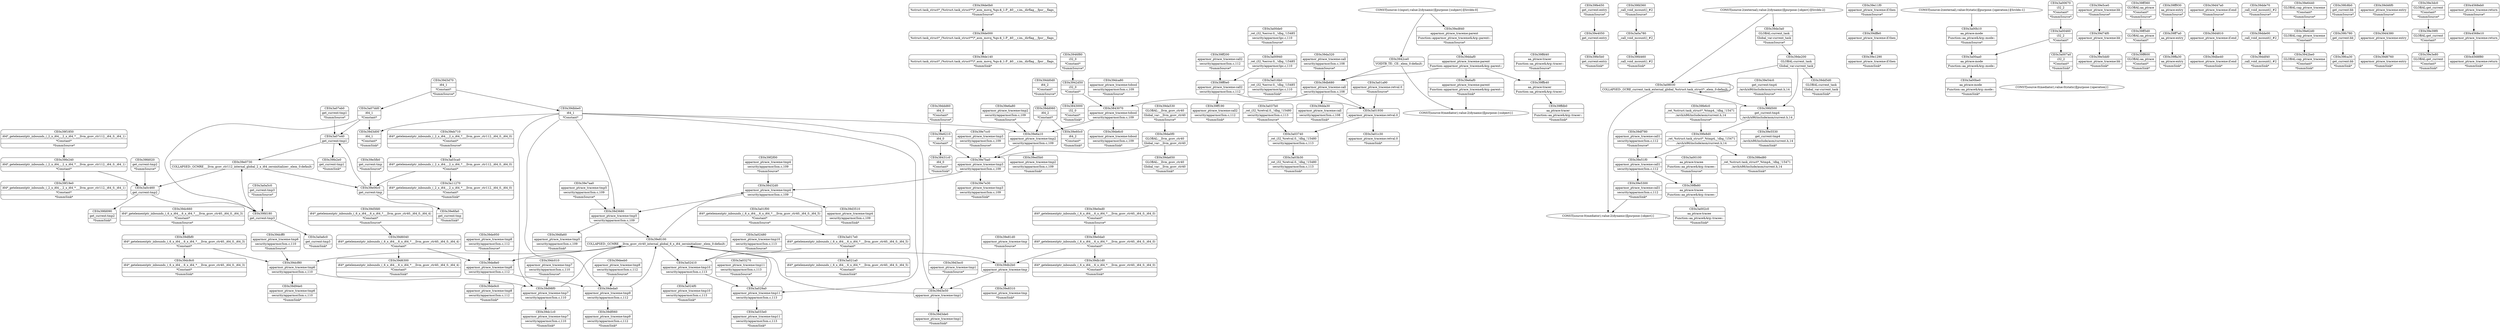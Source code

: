 digraph {
	CE0x39de0b0 [shape=record,shape=Mrecord,label="{CE0x39de0b0|%struct.task_struct*_(%struct.task_struct**)*_asm_movq_%gs:$_1:P_,$0_,_r,im,_dirflag_,_fpsr_,_flags_|*SummSource*}"]
	CE0x39ffdb0 [shape=record,shape=Mrecord,label="{CE0x39ffdb0|aa_ptrace:tracer|Function::aa_ptrace&Arg::tracer::|*SummSink*}"]
	CE0x3946f80 [shape=record,shape=Mrecord,label="{CE0x3946f80|i32_0|*Constant*|*SummSource*}"]
	CE0x39d3680 [shape=record,shape=Mrecord,label="{CE0x39d3680|apparmor_ptrace_traceme:tmp5|security/apparmor/lsm.c,109}"]
	CE0x39fd090 [shape=record,shape=Mrecord,label="{CE0x39fd090|get_current:tmp2|*SummSink*}"]
	CE0x39fe450 [shape=record,shape=Mrecord,label="{CE0x39fe450|get_current:entry|*SummSource*}"]
	CE0x39fd460 [shape=record,shape=Mrecord,label="{CE0x39fd460|_call_void_mcount()_#2|*SummSink*}"]
	CE0x39d94e0 [shape=record,shape=Mrecord,label="{CE0x39d94e0|apparmor_ptrace_traceme:tmp6|security/apparmor/lsm.c,110|*SummSink*}"]
	CE0x3a0c460 [shape=record,shape=Mrecord,label="{CE0x3a0c460|get_current:tmp2}"]
	CE0x39d3510 [shape=record,shape=Mrecord,label="{CE0x39d3510|apparmor_ptrace_traceme:tmp4|security/apparmor/lsm.c,109|*SummSink*}"]
	CE0x39fd020 [shape=record,shape=Mrecord,label="{CE0x39fd020|get_current:tmp2|*SummSource*}"]
	CE0x39dcff0 [shape=record,shape=Mrecord,label="{CE0x39dcff0|apparmor_ptrace_traceme:tmp6|security/apparmor/lsm.c,110|*SummSource*}"]
	CE0x39fe8d0 [shape=record,shape=Mrecord,label="{CE0x39fe8d0|_ret_%struct.task_struct*_%tmp4,_!dbg_!15471|./arch/x86/include/asm/current.h,14}"]
	CE0x3a07eb0 [shape=record,shape=Mrecord,label="{CE0x3a07eb0|get_current:tmp1|*SummSource*}"]
	CE0x39e11f0 [shape=record,shape=Mrecord,label="{CE0x39e11f0|apparmor_ptrace_traceme:if.then|*SummSource*}"]
	CE0x39e81d0 [shape=record,shape=Mrecord,label="{CE0x39e81d0|apparmor_ptrace_traceme:tmp|*SummSource*}"]
	CE0x39db680 [shape=record,shape=Mrecord,label="{CE0x39db680|apparmor_ptrace_traceme:call|security/apparmor/lsm.c,108}"]
	CE0x39de3a0 [shape=record,shape=Mrecord,label="{CE0x39de3a0|GLOBAL:current_task|Global_var:current_task|*SummSource*}"]
	CE0x3843070 [shape=record,shape=Mrecord,label="{CE0x3843070|apparmor_ptrace_traceme:tobool|security/apparmor/lsm.c,109}"]
	CE0x3a01930 [shape=record,shape=Mrecord,label="{CE0x3a01930|apparmor_ptrace_traceme:retval.0}"]
	CE0x39de140 [shape=record,shape=Mrecord,label="{CE0x39de140|%struct.task_struct*_(%struct.task_struct**)*_asm_movq_%gs:$_1:P_,$0_,_r,im,_dirflag_,_fpsr_,_flags_|*SummSink*}"]
	CE0x39dd060 [shape=record,shape=Mrecord,label="{CE0x39dd060|i64_2|*Constant*}"]
	CE0x3a00460 [shape=record,shape=Mrecord,label="{CE0x3a00460|i32_2|*Constant*}"]
	CE0x3a00aa0 [shape=record,shape=Mrecord,label="{CE0x3a00aa0|aa_ptrace:mode|Function::aa_ptrace&Arg::mode::}"]
	CE0x3a00de0 [shape=record,shape=Mrecord,label="{CE0x3a00de0|_ret_i32_%error.0,_!dbg_!15485|security/apparmor/ipc.c,110|*SummSource*}"]
	"CONST[source:1(input),value:2(dynamic)][purpose:{subject}][SrcIdx:0]"
	CE0x39de9c0 [shape=record,shape=Mrecord,label="{CE0x39de9c0|apparmor_ptrace_traceme:tmp8|security/apparmor/lsm.c,112|*SummSink*}"]
	CE0x39fe5b0 [shape=record,shape=Mrecord,label="{CE0x39fe5b0|get_current:entry|*SummSink*}"]
	CE0x39df780 [shape=record,shape=Mrecord,label="{CE0x39df780|apparmor_ptrace_traceme:call1|security/apparmor/lsm.c,112|*SummSource*}"]
	CE0x39e51f0 [shape=record,shape=Mrecord,label="{CE0x39e51f0|apparmor_ptrace_traceme:call1|security/apparmor/lsm.c,112}"]
	CE0x39e5dd0 [shape=record,shape=Mrecord,label="{CE0x39e5dd0|apparmor_ptrace_traceme:bb|*SummSink*}"]
	CE0x39e60c0 [shape=record,shape=Mrecord,label="{CE0x39e60c0|i64_2|*Constant*|*SummSink*}"]
	CE0x39d98f0 [shape=record,shape=Mrecord,label="{CE0x39d98f0|apparmor_ptrace_traceme:tmp7|security/apparmor/lsm.c,110}"]
	CE0x39ff600 [shape=record,shape=Mrecord,label="{CE0x39ff600|GLOBAL:aa_ptrace|*Constant*|*SummSink*}"]
	CE0x39ff930 [shape=record,shape=Mrecord,label="{CE0x39ff930|aa_ptrace:entry|*SummSource*}"]
	CE0x39fd500 [shape=record,shape=Mrecord,label="{CE0x39fd500|get_current:tmp4|./arch/x86/include/asm/current.h,14}"]
	CE0x39e8100 [shape=record,shape=Mrecord,label="{CE0x39e8100|COLLAPSED:_GCMRE___llvm_gcov_ctr40_internal_global_6_x_i64_zeroinitializer:_elem_0:default:}"]
	CE0x3a007a0 [shape=record,shape=Mrecord,label="{CE0x3a007a0|i32_2|*Constant*|*SummSink*}"]
	CE0x39d3d00 [shape=record,shape=Mrecord,label="{CE0x39d3d00|i64_1|*Constant*|*SummSink*}"]
	CE0x39dbe40 [shape=record,shape=Mrecord,label="{CE0x39dbe40|apparmor_ptrace_traceme:if.end|*SummSink*}"]
	CE0x3a02480 [shape=record,shape=Mrecord,label="{CE0x3a02480|apparmor_ptrace_traceme:tmp10|security/apparmor/lsm.c,113|*SummSource*}"]
	CE0x39ddf40 [shape=record,shape=Mrecord,label="{CE0x39ddf40|_call_void_mcount()_#2|*SummSink*}"]
	CE0x39e7cc0 [shape=record,shape=Mrecord,label="{CE0x39e7cc0|apparmor_ptrace_traceme:tmp3|security/apparmor/lsm.c,109|*SummSource*}"]
	CE0x39e6440 [shape=record,shape=Mrecord,label="{CE0x39e6440|GLOBAL:cap_ptrace_traceme|*Constant*|*SummSource*}"]
	CE0x39d5fd0 [shape=record,shape=Mrecord,label="{CE0x39d5fd0|i64*_getelementptr_inbounds_(_6_x_i64_,_6_x_i64_*___llvm_gcov_ctr40,_i64_0,_i64_4)|*Constant*|*SummSource*}"]
	CE0x3a0a5c0 [shape=record,shape=Mrecord,label="{CE0x3a0a5c0|get_current:tmp3|*SummSource*}"]
	CE0x39da650 [shape=record,shape=Mrecord,label="{CE0x39da650|GLOBAL:__llvm_gcov_ctr40|Global_var:__llvm_gcov_ctr40|*SummSink*}"]
	CE0x3a07e40 [shape=record,shape=Mrecord,label="{CE0x3a07e40|get_current:tmp1}"]
	CE0x3a08030 [shape=record,shape=Mrecord,label="{CE0x3a08030|COLLAPSED:_GCRE_current_task_external_global_%struct.task_struct*:_elem_0:default:}"]
	CE0x38432d0 [shape=record,shape=Mrecord,label="{CE0x38432d0|apparmor_ptrace_traceme:tmp4|security/apparmor/lsm.c,109}"]
	CE0x39eb710 [shape=record,shape=Mrecord,label="{CE0x39eb710|i64*_getelementptr_inbounds_(_2_x_i64_,_2_x_i64_*___llvm_gcov_ctr112,_i64_0,_i64_0)|*Constant*|*SummSource*}"]
	CE0x3a03740 [shape=record,shape=Mrecord,label="{CE0x3a03740|_ret_i32_%retval.0,_!dbg_!15480|security/apparmor/lsm.c,113}"]
	CE0x39d74f0 [shape=record,shape=Mrecord,label="{CE0x39d74f0|apparmor_ptrace_traceme:bb}"]
	CE0x3942ce0 [shape=record,shape=Mrecord,label="{CE0x3942ce0|VOIDTB_TE:_CE:_elem_0:default:}"]
	CE0x3a01f00 [shape=record,shape=Mrecord,label="{CE0x3a01f00|i64*_getelementptr_inbounds_(_6_x_i64_,_6_x_i64_*___llvm_gcov_ctr40,_i64_0,_i64_5)|*Constant*|*SummSource*}"]
	CE0x39dde00 [shape=record,shape=Mrecord,label="{CE0x39dde00|_call_void_mcount()_#2}"]
	CE0x39dc660 [shape=record,shape=Mrecord,label="{CE0x39dc660|i64*_getelementptr_inbounds_(_6_x_i64_,_6_x_i64_*___llvm_gcov_ctr40,_i64_0,_i64_3)|*Constant*|*SummSource*}"]
	CE0x39dfa60 [shape=record,shape=Mrecord,label="{CE0x39dfa60|apparmor_ptrace_traceme:tmp5|security/apparmor/lsm.c,109|*SummSink*}"]
	CE0x39dda30 [shape=record,shape=Mrecord,label="{CE0x39dda30|apparmor_ptrace_traceme:call|security/apparmor/lsm.c,108|*SummSink*}"]
	CE0x39d3ec0 [shape=record,shape=Mrecord,label="{CE0x39d3ec0|apparmor_ptrace_traceme:tmp1|*SummSource*}"]
	CE0x3a0a6c0 [shape=record,shape=Mrecord,label="{CE0x3a0a6c0|get_current:tmp3|*SummSink*}"]
	CE0x39e54c0 [shape=record,shape=Mrecord,label="{CE0x39e54c0|get_current:tmp4|./arch/x86/include/asm/current.h,14|*SummSource*}"]
	CE0x39e6fa0 [shape=record,shape=Mrecord,label="{CE0x39e6fa0|get_current:tmp|*SummSink*}"]
	"CONST[source:0(mediator),value:2(dynamic)][purpose:{subject}]"
	CE0x39dc010 [shape=record,shape=Mrecord,label="{CE0x39dc010|apparmor_ptrace_traceme:tmp7|security/apparmor/lsm.c,110|*SummSource*}"]
	CE0x39ff190 [shape=record,shape=Mrecord,label="{CE0x39ff190|apparmor_ptrace_traceme:call2|security/apparmor/lsm.c,112|*SummSink*}"]
	CE0x39dffe0 [shape=record,shape=Mrecord,label="{CE0x39dffe0|apparmor_ptrace_traceme:if.then}"]
	CE0x39ff360 [shape=record,shape=Mrecord,label="{CE0x39ff360|GLOBAL:aa_ptrace|*Constant*|*SummSource*}"]
	CE0x39dc8c0 [shape=record,shape=Mrecord,label="{CE0x39dc8c0|i64*_getelementptr_inbounds_(_6_x_i64_,_6_x_i64_*___llvm_gcov_ctr40,_i64_0,_i64_3)|*Constant*|*SummSink*}"]
	CE0x39dfbf0 [shape=record,shape=Mrecord,label="{CE0x39dfbf0|i64*_getelementptr_inbounds_(_6_x_i64_,_6_x_i64_*___llvm_gcov_ctr40,_i64_0,_i64_3)|*Constant*}"]
	CE0x39ffd40 [shape=record,shape=Mrecord,label="{CE0x39ffd40|aa_ptrace:tracer|Function::aa_ptrace&Arg::tracer::|*SummSource*}"]
	CE0x39fc8b0 [shape=record,shape=Mrecord,label="{CE0x39fc8b0|get_current:bb|*SummSource*}"]
	CE0x39de8e0 [shape=record,shape=Mrecord,label="{CE0x39de8e0|apparmor_ptrace_traceme:tmp8|security/apparmor/lsm.c,112}"]
	"CONST[source:2(external),value:2(dynamic)][purpose:{object}][SrcIdx:2]"
	CE0x39e6210 [shape=record,shape=Mrecord,label="{CE0x39e6210|i64_0|*Constant*}"]
	CE0x39e7e30 [shape=record,shape=Mrecord,label="{CE0x39e7e30|apparmor_ptrace_traceme:tmp3|security/apparmor/lsm.c,109|*SummSink*}"]
	CE0x39d6760 [shape=record,shape=Mrecord,label="{CE0x39d6760|apparmor_ptrace_traceme:entry|*SummSink*}"]
	CE0x39ff0e0 [shape=record,shape=Mrecord,label="{CE0x39ff0e0|apparmor_ptrace_traceme:call2|security/apparmor/lsm.c,112}"]
	CE0x39e5530 [shape=record,shape=Mrecord,label="{CE0x39e5530|get_current:tmp4|./arch/x86/include/asm/current.h,14|*SummSink*}"]
	CE0x39e0ed0 [shape=record,shape=Mrecord,label="{CE0x39e0ed0|i64*_getelementptr_inbounds_(_6_x_i64_,_6_x_i64_*___llvm_gcov_ctr40,_i64_0,_i64_0)|*Constant*|*SummSource*}"]
	CE0x39db2b0 [shape=record,shape=Mrecord,label="{CE0x39db2b0|apparmor_ptrace_traceme:tmp}"]
	CE0x39d6300 [shape=record,shape=Mrecord,label="{CE0x39d6300|i64*_getelementptr_inbounds_(_6_x_i64_,_6_x_i64_*___llvm_gcov_ctr40,_i64_0,_i64_4)|*Constant*|*SummSink*}"]
	CE0x39fed80 [shape=record,shape=Mrecord,label="{CE0x39fed80|_ret_%struct.task_struct*_%tmp4,_!dbg_!15471|./arch/x86/include/asm/current.h,14|*SummSink*}"]
	CE0x39ff3d0 [shape=record,shape=Mrecord,label="{CE0x39ff3d0|GLOBAL:aa_ptrace|*Constant*}"]
	"CONST[source:0(mediator),value:2(dynamic)][purpose:{object}]"
	CE0x39f1850 [shape=record,shape=Mrecord,label="{CE0x39f1850|i64*_getelementptr_inbounds_(_2_x_i64_,_2_x_i64_*___llvm_gcov_ctr112,_i64_0,_i64_1)|*Constant*|*SummSource*}"]
	CE0x3a03b30 [shape=record,shape=Mrecord,label="{CE0x3a03b30|_ret_i32_%retval.0,_!dbg_!15480|security/apparmor/lsm.c,113|*SummSink*}"]
	CE0x39dc1c0 [shape=record,shape=Mrecord,label="{CE0x39dc1c0|apparmor_ptrace_traceme:tmp7|security/apparmor/lsm.c,110|*SummSink*}"]
	CE0x39e3e80 [shape=record,shape=Mrecord,label="{CE0x39e3e80|GLOBAL:get_current|*Constant*|*SummSink*}"]
	CE0x39d4380 [shape=record,shape=Mrecord,label="{CE0x39d4380|apparmor_ptrace_traceme:entry}"]
	CE0x39fc780 [shape=record,shape=Mrecord,label="{CE0x39fc780|get_current:bb}"]
	CE0x39d4810 [shape=record,shape=Mrecord,label="{CE0x39d4810|apparmor_ptrace_traceme:if.end}"]
	CE0x3a037b0 [shape=record,shape=Mrecord,label="{CE0x3a037b0|_ret_i32_%retval.0,_!dbg_!15480|security/apparmor/lsm.c,113|*SummSource*}"]
	CE0x39dbbe0 [shape=record,shape=Mrecord,label="{CE0x39dbbe0|i64_1|*Constant*}"]
	CE0x3a016b0 [shape=record,shape=Mrecord,label="{CE0x3a016b0|_ret_i32_%error.0,_!dbg_!15485|security/apparmor/ipc.c,110|*SummSink*}"]
	CE0x3a11270 [shape=record,shape=Mrecord,label="{CE0x3a11270|i64*_getelementptr_inbounds_(_2_x_i64_,_2_x_i64_*___llvm_gcov_ctr112,_i64_0,_i64_0)|*Constant*|*SummSink*}"]
	CE0x39f19e0 [shape=record,shape=Mrecord,label="{CE0x39f19e0|i64*_getelementptr_inbounds_(_2_x_i64_,_2_x_i64_*___llvm_gcov_ctr112,_i64_0,_i64_1)|*Constant*|*SummSink*}"]
	CE0x39fca30 [shape=record,shape=Mrecord,label="{CE0x39fca30|get_current:bb|*SummSink*}"]
	CE0x3a00940 [shape=record,shape=Mrecord,label="{CE0x3a00940|_ret_i32_%error.0,_!dbg_!15485|security/apparmor/ipc.c,110}"]
	CE0x39e39f0 [shape=record,shape=Mrecord,label="{CE0x39e39f0|GLOBAL:get_current|*Constant*}"]
	CE0x39fd180 [shape=record,shape=Mrecord,label="{CE0x39fd180|get_current:tmp3}"]
	CE0x4568eb0 [shape=record,shape=Mrecord,label="{CE0x4568eb0|apparmor_ptrace_traceme:return|*SummSource*}"]
	CE0x39e4050 [shape=record,shape=Mrecord,label="{CE0x39e4050|get_current:entry}"]
	CE0x39e5300 [shape=record,shape=Mrecord,label="{CE0x39e5300|apparmor_ptrace_traceme:call1|security/apparmor/lsm.c,112|*SummSink*}"]
	CE0x3a00100 [shape=record,shape=Mrecord,label="{CE0x3a00100|aa_ptrace:tracee|Function::aa_ptrace&Arg::tracee::|*SummSource*}"]
	CE0x39fe240 [shape=record,shape=Mrecord,label="{CE0x39fe240|i64*_getelementptr_inbounds_(_2_x_i64_,_2_x_i64_*___llvm_gcov_ctr112,_i64_0,_i64_1)|*Constant*}"]
	CE0x39d3de0 [shape=record,shape=Mrecord,label="{CE0x39d3de0|apparmor_ptrace_traceme:tmp1|*SummSink*}"]
	CE0x39db1d0 [shape=record,shape=Mrecord,label="{CE0x39db1d0|i64*_getelementptr_inbounds_(_6_x_i64_,_6_x_i64_*___llvm_gcov_ctr40,_i64_0,_i64_0)|*Constant*|*SummSink*}"]
	CE0x3a033e0 [shape=record,shape=Mrecord,label="{CE0x3a033e0|apparmor_ptrace_traceme:tmp11|security/apparmor/lsm.c,113|*SummSink*}"]
	CE0x39ffb40 [shape=record,shape=Mrecord,label="{CE0x39ffb40|aa_ptrace:tracer|Function::aa_ptrace&Arg::tracer::}"]
	CE0x3a017e0 [shape=record,shape=Mrecord,label="{CE0x3a017e0|i64*_getelementptr_inbounds_(_6_x_i64_,_6_x_i64_*___llvm_gcov_ctr40,_i64_0,_i64_5)|*Constant*}"]
	CE0x4568f80 [shape=record,shape=Mrecord,label="{CE0x4568f80|apparmor_ptrace_traceme:return|*SummSink*}"]
	CE0x3a03ca0 [shape=record,shape=Mrecord,label="{CE0x3a03ca0|i64*_getelementptr_inbounds_(_2_x_i64_,_2_x_i64_*___llvm_gcov_ctr112,_i64_0,_i64_0)|*Constant*}"]
	CE0x39fe6c0 [shape=record,shape=Mrecord,label="{CE0x39fe6c0|_ret_%struct.task_struct*_%tmp4,_!dbg_!15471|./arch/x86/include/asm/current.h,14|*SummSource*}"]
	"CONST[source:0(mediator),value:0(static)][purpose:{operation}]"
	CE0x39df060 [shape=record,shape=Mrecord,label="{CE0x39df060|apparmor_ptrace_traceme:tmp9|security/apparmor/lsm.c,112|*SummSink*}"]
	CE0x39deda0 [shape=record,shape=Mrecord,label="{CE0x39deda0|apparmor_ptrace_traceme:tmp9|security/apparmor/lsm.c,112}"]
	CE0x39ff200 [shape=record,shape=Mrecord,label="{CE0x39ff200|apparmor_ptrace_traceme:call2|security/apparmor/lsm.c,112|*SummSource*}"]
	CE0x3a01a90 [shape=record,shape=Mrecord,label="{CE0x3a01a90|apparmor_ptrace_traceme:retval.0|*SummSource*}"]
	CE0x39e3dc0 [shape=record,shape=Mrecord,label="{CE0x39e3dc0|GLOBAL:get_current|*Constant*|*SummSource*}"]
	CE0x3a029a0 [shape=record,shape=Mrecord,label="{CE0x3a029a0|apparmor_ptrace_traceme:tmp11|security/apparmor/lsm.c,113}"]
	CE0x39e6af0 [shape=record,shape=Mrecord,label="{CE0x39e6af0|apparmor_ptrace_traceme:parent|Function::apparmor_ptrace_traceme&Arg::parent::|*SummSink*}"]
	"CONST[source:2(external),value:0(static)][purpose:{operation}][SrcIdx:1]"
	CE0x3942be0 [shape=record,shape=Mrecord,label="{CE0x3942be0|GLOBAL:cap_ptrace_traceme|*Constant*|*SummSink*}"]
	CE0x39dca80 [shape=record,shape=Mrecord,label="{CE0x39dca80|apparmor_ptrace_traceme:tobool|security/apparmor/lsm.c,109|*SummSource*}"]
	CE0x39d3e50 [shape=record,shape=Mrecord,label="{CE0x39d3e50|apparmor_ptrace_traceme:tmp1}"]
	CE0x39ff7a0 [shape=record,shape=Mrecord,label="{CE0x39ff7a0|aa_ptrace:entry}"]
	CE0x3a024f0 [shape=record,shape=Mrecord,label="{CE0x3a024f0|apparmor_ptrace_traceme:tmp10|security/apparmor/lsm.c,113|*SummSink*}"]
	CE0x3942d50 [shape=record,shape=Mrecord,label="{CE0x3942d50|i32_0|*Constant*}"]
	CE0x39f2f00 [shape=record,shape=Mrecord,label="{CE0x39f2f00|apparmor_ptrace_traceme:tmp4|security/apparmor/lsm.c,109|*SummSource*}"]
	CE0x39da320 [shape=record,shape=Mrecord,label="{CE0x39da320|apparmor_ptrace_traceme:call|security/apparmor/lsm.c,108|*SummSource*}"]
	CE0x39e6a80 [shape=record,shape=Mrecord,label="{CE0x39e6a80|apparmor_ptrace_traceme:tmp2|security/apparmor/lsm.c,109|*SummSource*}"]
	CE0x39ed5b0 [shape=record,shape=Mrecord,label="{CE0x39ed5b0|apparmor_ptrace_traceme:tmp2|security/apparmor/lsm.c,109|*SummSink*}"]
	CE0x39dd0d0 [shape=record,shape=Mrecord,label="{CE0x39dd0d0|i64_2|*Constant*|*SummSource*}"]
	CE0x39de200 [shape=record,shape=Mrecord,label="{CE0x39de200|GLOBAL:current_task|Global_var:current_task}"]
	CE0x39d6040 [shape=record,shape=Mrecord,label="{CE0x39d6040|i64*_getelementptr_inbounds_(_6_x_i64_,_6_x_i64_*___llvm_gcov_ctr40,_i64_0,_i64_4)|*Constant*}"]
	CE0x3a021a0 [shape=record,shape=Mrecord,label="{CE0x3a021a0|i64*_getelementptr_inbounds_(_6_x_i64_,_6_x_i64_*___llvm_gcov_ctr40,_i64_0,_i64_5)|*Constant*|*SummSink*}"]
	CE0x39e7aa0 [shape=record,shape=Mrecord,label="{CE0x39e7aa0|apparmor_ptrace_traceme:tmp5|security/apparmor/lsm.c,109|*SummSource*}"]
	CE0x39e5ce0 [shape=record,shape=Mrecord,label="{CE0x39e5ce0|apparmor_ptrace_traceme:bb|*SummSource*}"]
	CE0x3a0a780 [shape=record,shape=Mrecord,label="{CE0x3a0a780|_call_void_mcount()_#2}"]
	CE0x39d3d70 [shape=record,shape=Mrecord,label="{CE0x39d3d70|i64_1|*Constant*|*SummSource*}"]
	CE0x3a01c30 [shape=record,shape=Mrecord,label="{CE0x3a01c30|apparmor_ptrace_traceme:retval.0|*SummSink*}"]
	CE0x39de6c0 [shape=record,shape=Mrecord,label="{CE0x39de6c0|apparmor_ptrace_traceme:tobool|security/apparmor/lsm.c,109|*SummSink*}"]
	CE0x39ddaf0 [shape=record,shape=Mrecord,label="{CE0x39ddaf0|apparmor_ptrace_traceme:parent|Function::apparmor_ptrace_traceme&Arg::parent::}"]
	CE0x39e62d0 [shape=record,shape=Mrecord,label="{CE0x39e62d0|GLOBAL:cap_ptrace_traceme|*Constant*}"]
	CE0x39deeb0 [shape=record,shape=Mrecord,label="{CE0x39deeb0|apparmor_ptrace_traceme:tmp9|security/apparmor/lsm.c,112|*SummSource*}"]
	CE0x39e0da0 [shape=record,shape=Mrecord,label="{CE0x39e0da0|i64*_getelementptr_inbounds_(_6_x_i64_,_6_x_i64_*___llvm_gcov_ctr40,_i64_0,_i64_0)|*Constant*}"]
	CE0x3a07dd0 [shape=record,shape=Mrecord,label="{CE0x3a07dd0|i64_1|*Constant*}"]
	CE0x3a002c0 [shape=record,shape=Mrecord,label="{CE0x3a002c0|aa_ptrace:tracee|Function::aa_ptrace&Arg::tracee::|*SummSink*}"]
	CE0x39ed840 [shape=record,shape=Mrecord,label="{CE0x39ed840|apparmor_ptrace_traceme:parent|Function::apparmor_ptrace_traceme&Arg::parent::|*SummSource*}"]
	CE0x39ddd60 [shape=record,shape=Mrecord,label="{CE0x39ddd60|i64_0|*Constant*|*SummSource*}"]
	CE0x39de950 [shape=record,shape=Mrecord,label="{CE0x39de950|apparmor_ptrace_traceme:tmp8|security/apparmor/lsm.c,112|*SummSource*}"]
	CE0x39ffa30 [shape=record,shape=Mrecord,label="{CE0x39ffa30|aa_ptrace:entry|*SummSink*}"]
	CE0x3a02410 [shape=record,shape=Mrecord,label="{CE0x3a02410|apparmor_ptrace_traceme:tmp10|security/apparmor/lsm.c,113}"]
	CE0x3a00670 [shape=record,shape=Mrecord,label="{CE0x3a00670|i32_2|*Constant*|*SummSource*}"]
	CE0x39e06c0 [shape=record,shape=Mrecord,label="{CE0x39e06c0|get_current:tmp}"]
	CE0x4568e10 [shape=record,shape=Mrecord,label="{CE0x4568e10|apparmor_ptrace_traceme:return}"]
	CE0x39dde70 [shape=record,shape=Mrecord,label="{CE0x39dde70|_call_void_mcount()_#2|*SummSource*}"]
	CE0x39e8310 [shape=record,shape=Mrecord,label="{CE0x39e8310|apparmor_ptrace_traceme:tmp|*SummSink*}"]
	CE0x39fe2e0 [shape=record,shape=Mrecord,label="{CE0x39fe2e0|get_current:tmp1|*SummSink*}"]
	CE0x39e5fb0 [shape=record,shape=Mrecord,label="{CE0x39e5fb0|get_current:tmp|*SummSource*}"]
	CE0x3843000 [shape=record,shape=Mrecord,label="{CE0x3843000|i32_0|*Constant*|*SummSink*}"]
	CE0x39e6a10 [shape=record,shape=Mrecord,label="{CE0x39e6a10|apparmor_ptrace_traceme:tmp2|security/apparmor/lsm.c,109}"]
	CE0x39e1290 [shape=record,shape=Mrecord,label="{CE0x39e1290|apparmor_ptrace_traceme:if.then|*SummSink*}"]
	CE0x38431c0 [shape=record,shape=Mrecord,label="{CE0x38431c0|i64_0|*Constant*|*SummSink*}"]
	CE0x39fd360 [shape=record,shape=Mrecord,label="{CE0x39fd360|_call_void_mcount()_#2|*SummSource*}"]
	CE0x39de000 [shape=record,shape=Mrecord,label="{CE0x39de000|%struct.task_struct*_(%struct.task_struct**)*_asm_movq_%gs:$_1:P_,$0_,_r,im,_dirflag_,_fpsr_,_flags_}"]
	CE0x39dd5d0 [shape=record,shape=Mrecord,label="{CE0x39dd5d0|GLOBAL:current_task|Global_var:current_task|*SummSink*}"]
	CE0x39da530 [shape=record,shape=Mrecord,label="{CE0x39da530|GLOBAL:__llvm_gcov_ctr40|Global_var:__llvm_gcov_ctr40|*SummSource*}"]
	CE0x3a03270 [shape=record,shape=Mrecord,label="{CE0x3a03270|apparmor_ptrace_traceme:tmp11|security/apparmor/lsm.c,113|*SummSource*}"]
	CE0x39d46f0 [shape=record,shape=Mrecord,label="{CE0x39d46f0|apparmor_ptrace_traceme:entry|*SummSource*}"]
	CE0x39da0f0 [shape=record,shape=Mrecord,label="{CE0x39da0f0|GLOBAL:__llvm_gcov_ctr40|Global_var:__llvm_gcov_ctr40}"]
	CE0x39e7ba0 [shape=record,shape=Mrecord,label="{CE0x39e7ba0|apparmor_ptrace_traceme:tmp3|security/apparmor/lsm.c,109}"]
	CE0x3a00b10 [shape=record,shape=Mrecord,label="{CE0x3a00b10|aa_ptrace:mode|Function::aa_ptrace&Arg::mode::|*SummSource*}"]
	CE0x39d47a0 [shape=record,shape=Mrecord,label="{CE0x39d47a0|apparmor_ptrace_traceme:if.end|*SummSource*}"]
	CE0x39dcf80 [shape=record,shape=Mrecord,label="{CE0x39dcf80|apparmor_ptrace_traceme:tmp6|security/apparmor/lsm.c,110}"]
	CE0x39e0730 [shape=record,shape=Mrecord,label="{CE0x39e0730|COLLAPSED:_GCMRE___llvm_gcov_ctr112_internal_global_2_x_i64_zeroinitializer:_elem_0:default:}"]
	CE0x39ffe80 [shape=record,shape=Mrecord,label="{CE0x39ffe80|aa_ptrace:tracee|Function::aa_ptrace&Arg::tracee::}"]
	CE0x3a00be0 [shape=record,shape=Mrecord,label="{CE0x3a00be0|aa_ptrace:mode|Function::aa_ptrace&Arg::mode::|*SummSink*}"]
	CE0x3a08030 -> CE0x3a08030
	CE0x39e5300 -> "CONST[source:0(mediator),value:2(dynamic)][purpose:{object}]"
	CE0x39de8e0 -> CE0x39de9c0
	CE0x39deeb0 -> CE0x39deda0
	CE0x39db680 -> CE0x39dda30
	CE0x39d98f0 -> CE0x39e8100
	CE0x39e4050 -> CE0x39fe5b0
	CE0x39d74f0 -> CE0x39e5dd0
	CE0x39de000 -> CE0x39de140
	CE0x39fc780 -> CE0x39fca30
	CE0x39eb710 -> CE0x3a03ca0
	CE0x39de0b0 -> CE0x39de000
	CE0x39d3e50 -> CE0x39d3de0
	CE0x3a00670 -> CE0x3a00460
	CE0x3a08030 -> CE0x39fd500
	CE0x3a00de0 -> CE0x3a00940
	CE0x39de200 -> CE0x3a08030
	CE0x3a07eb0 -> CE0x3a07e40
	CE0x3a02480 -> CE0x3a02410
	CE0x39de8e0 -> CE0x39deda0
	CE0x39ff0e0 -> CE0x39ff190
	CE0x38432d0 -> CE0x39d3680
	CE0x3a01f00 -> CE0x3a017e0
	CE0x39d3680 -> CE0x39e8100
	CE0x3a01930 -> CE0x3a01c30
	CE0x39fd500 -> CE0x39fe8d0
	CE0x39e6af0 -> "CONST[source:0(mediator),value:2(dynamic)][purpose:{subject}]"
	CE0x39dca80 -> CE0x3843070
	CE0x39e6210 -> CE0x38431c0
	CE0x3a0c460 -> CE0x39fd090
	CE0x39dfbf0 -> CE0x39dc8c0
	CE0x39ddaf0 -> CE0x39e6af0
	CE0x39e7cc0 -> CE0x39e7ba0
	CE0x39de200 -> CE0x39dd5d0
	CE0x39d3e50 -> CE0x39e8100
	CE0x39e0da0 -> CE0x39db2b0
	CE0x39e39f0 -> CE0x39e3e80
	CE0x3a017e0 -> CE0x3a02410
	CE0x39e6a10 -> CE0x39ed5b0
	CE0x39f2f00 -> CE0x38432d0
	CE0x39e3dc0 -> CE0x39e39f0
	CE0x3a00b10 -> CE0x3a00aa0
	CE0x39e6440 -> CE0x39e62d0
	CE0x39dd060 -> CE0x39e60c0
	CE0x3a01a90 -> CE0x3a01930
	CE0x39dcff0 -> CE0x39dcf80
	CE0x39e54c0 -> CE0x39fd500
	CE0x3a03270 -> CE0x3a029a0
	CE0x39fe240 -> CE0x3a0c460
	CE0x39de950 -> CE0x39de8e0
	CE0x3a029a0 -> CE0x3a033e0
	CE0x39ddd60 -> CE0x39e6210
	CE0x39dc010 -> CE0x39d98f0
	CE0x3a03740 -> CE0x3a03b30
	CE0x39ffd40 -> CE0x39ffb40
	CE0x39deda0 -> CE0x39e8100
	CE0x39dbbe0 -> CE0x39deda0
	CE0x39e7aa0 -> CE0x39d3680
	CE0x3a007a0 -> "CONST[source:0(mediator),value:0(static)][purpose:{operation}]"
	CE0x39ffb40 -> CE0x39ffdb0
	CE0x39e06c0 -> CE0x3a07e40
	CE0x39fe8d0 -> CE0x39fed80
	"CONST[source:2(external),value:2(dynamic)][purpose:{object}][SrcIdx:2]" -> CE0x3a08030
	CE0x39da530 -> CE0x39da0f0
	CE0x39ff360 -> CE0x39ff3d0
	CE0x3a03ca0 -> CE0x39e06c0
	CE0x39fd180 -> CE0x3a0a6c0
	CE0x39d6040 -> CE0x39de8e0
	CE0x39e8100 -> CE0x39db2b0
	CE0x3a00940 -> CE0x39ff0e0
	CE0x39fe6c0 -> CE0x39fe8d0
	CE0x39da320 -> CE0x39db680
	CE0x39db680 -> CE0x3843070
	CE0x3a029a0 -> CE0x39e8100
	CE0x39fd500 -> CE0x39e5530
	CE0x3a07dd0 -> CE0x39fd180
	CE0x39d46f0 -> CE0x39d4380
	CE0x39e8100 -> CE0x38432d0
	CE0x39fe450 -> CE0x39e4050
	CE0x3942ce0 -> CE0x39db680
	CE0x39dbbe0 -> CE0x39d3680
	CE0x39d5fd0 -> CE0x39d6040
	CE0x3a0a5c0 -> CE0x39fd180
	CE0x39db2b0 -> CE0x39d3e50
	CE0x39e6a80 -> CE0x39e6a10
	CE0x39ff7a0 -> CE0x39ffa30
	CE0x3a02410 -> CE0x3a029a0
	CE0x3a07dd0 -> CE0x3a07e40
	CE0x3a00940 -> CE0x3a016b0
	CE0x39dcf80 -> CE0x39d98f0
	CE0x39d47a0 -> CE0x39d4810
	CE0x39d6040 -> CE0x39d6300
	CE0x39dde70 -> CE0x39dde00
	CE0x3a07dd0 -> CE0x39d3d00
	CE0x39dbbe0 -> CE0x39e6a10
	CE0x39fc8b0 -> CE0x39fc780
	CE0x3a07e40 -> CE0x39fe2e0
	CE0x39ddaf0 -> CE0x39ffb40
	CE0x39e0730 -> CE0x39e06c0
	CE0x39e7ba0 -> CE0x38432d0
	CE0x3843070 -> CE0x39e6a10
	CE0x39e62d0 -> CE0x3942be0
	CE0x39fd180 -> CE0x39e0730
	CE0x39ff930 -> CE0x39ff7a0
	CE0x39dbbe0 -> CE0x3a029a0
	CE0x39df780 -> CE0x39e51f0
	CE0x39e06c0 -> CE0x39e6fa0
	CE0x39d3ec0 -> CE0x39d3e50
	CE0x3a017e0 -> CE0x3a021a0
	CE0x3a07e40 -> CE0x39e0730
	CE0x3a08030 -> "CONST[source:0(mediator),value:2(dynamic)][purpose:{object}]"
	CE0x39d4810 -> CE0x39dbe40
	CE0x39fd360 -> CE0x3a0a780
	CE0x3942ce0 -> "CONST[source:0(mediator),value:2(dynamic)][purpose:{subject}]"
	CE0x39dde00 -> CE0x39ddf40
	CE0x39e51f0 -> CE0x39e5300
	CE0x39d3d70 -> CE0x39dbbe0
	CE0x39dd060 -> CE0x39e6a10
	CE0x3946f80 -> CE0x3942d50
	CE0x39d3d70 -> CE0x3a07dd0
	CE0x3a00460 -> CE0x3a007a0
	CE0x39de200 -> CE0x39fd500
	"CONST[source:1(input),value:2(dynamic)][purpose:{subject}][SrcIdx:0]" -> CE0x3942ce0
	CE0x39da0f0 -> CE0x39e7ba0
	CE0x39dbbe0 -> CE0x39d98f0
	"CONST[source:1(input),value:2(dynamic)][purpose:{subject}][SrcIdx:0]" -> CE0x39ed840
	CE0x3a00460 -> CE0x3a00aa0
	CE0x39e8100 -> CE0x3a02410
	CE0x3a01930 -> CE0x3a03740
	CE0x39fe240 -> CE0x39f19e0
	CE0x39d98f0 -> CE0x39dc1c0
	CE0x39dfbf0 -> CE0x39dcf80
	CE0x39e7ba0 -> CE0x39e7e30
	CE0x39d4380 -> CE0x39d6760
	CE0x39da0f0 -> CE0x39da650
	CE0x39e51f0 -> CE0x39ffe80
	CE0x39ff0e0 -> CE0x3a01930
	CE0x39dd0d0 -> CE0x39dd060
	CE0x39dffe0 -> CE0x39e1290
	CE0x39ff200 -> CE0x39ff0e0
	CE0x39fd020 -> CE0x3a0c460
	CE0x3a03ca0 -> CE0x3a11270
	CE0x39dcf80 -> CE0x39d94e0
	CE0x39e6a10 -> CE0x39e7ba0
	CE0x3942d50 -> CE0x3843000
	CE0x39e8100 -> CE0x39de8e0
	CE0x38432d0 -> CE0x39d3510
	CE0x39db2b0 -> CE0x39e8310
	CE0x39de3a0 -> CE0x39de200
	CE0x3843070 -> CE0x39de6c0
	CE0x39deda0 -> CE0x39df060
	CE0x39dbbe0 -> CE0x39d3e50
	CE0x39dc660 -> CE0x39dfbf0
	CE0x3a00aa0 -> CE0x3a00be0
	CE0x39e81d0 -> CE0x39db2b0
	CE0x3a037b0 -> CE0x3a03740
	CE0x4568e10 -> CE0x4568f80
	CE0x3942d50 -> CE0x3843070
	"CONST[source:2(external),value:2(dynamic)][purpose:{object}][SrcIdx:2]" -> CE0x39de3a0
	CE0x3a00100 -> CE0x39ffe80
	CE0x39db680 -> CE0x3a01930
	CE0x39f1850 -> CE0x39fe240
	CE0x3a0c460 -> CE0x39fd180
	CE0x39e0ed0 -> CE0x39e0da0
	"CONST[source:2(external),value:0(static)][purpose:{operation}][SrcIdx:1]" -> CE0x3a00b10
	CE0x39e0da0 -> CE0x39db1d0
	CE0x39fe8d0 -> CE0x39e51f0
	CE0x39e11f0 -> CE0x39dffe0
	CE0x3a02410 -> CE0x3a024f0
	CE0x39e5fb0 -> CE0x39e06c0
	CE0x39d3680 -> CE0x39dfa60
	CE0x39ff3d0 -> CE0x39ff600
	CE0x4568eb0 -> CE0x4568e10
	CE0x39ddaf0 -> CE0x39db680
	CE0x39ffe80 -> CE0x3a002c0
	CE0x39ed840 -> CE0x39ddaf0
	CE0x39e6210 -> CE0x39e7ba0
	CE0x39e5ce0 -> CE0x39d74f0
	CE0x39dbbe0 -> CE0x39d3d00
	CE0x39e0730 -> CE0x3a0c460
	CE0x39e8100 -> CE0x39dcf80
	CE0x3a0a780 -> CE0x39fd460
}